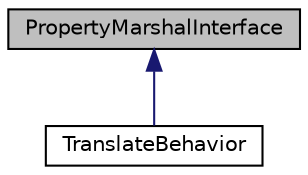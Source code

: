 digraph "PropertyMarshalInterface"
{
  edge [fontname="Helvetica",fontsize="10",labelfontname="Helvetica",labelfontsize="10"];
  node [fontname="Helvetica",fontsize="10",shape=record];
  Node1 [label="PropertyMarshalInterface",height=0.2,width=0.4,color="black", fillcolor="grey75", style="filled", fontcolor="black"];
  Node1 -> Node2 [dir="back",color="midnightblue",fontsize="10",style="solid",fontname="Helvetica"];
  Node2 [label="TranslateBehavior",height=0.2,width=0.4,color="black", fillcolor="white", style="filled",URL="$class_cake_1_1_o_r_m_1_1_behavior_1_1_translate_behavior.html"];
}
